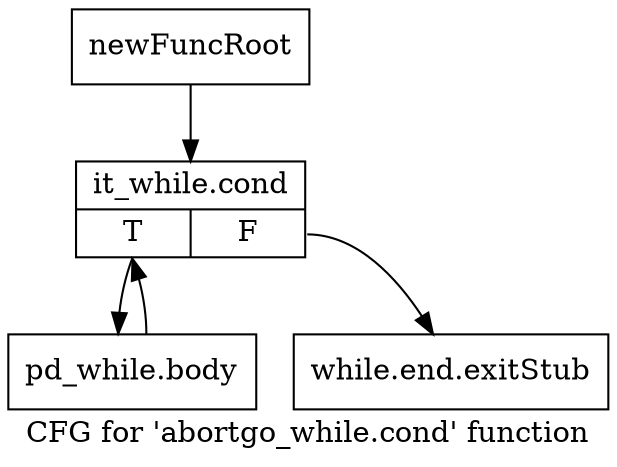 digraph "CFG for 'abortgo_while.cond' function" {
	label="CFG for 'abortgo_while.cond' function";

	Node0x42398f0 [shape=record,label="{newFuncRoot}"];
	Node0x42398f0 -> Node0x4239df0;
	Node0x4239da0 [shape=record,label="{while.end.exitStub}"];
	Node0x4239df0 [shape=record,label="{it_while.cond|{<s0>T|<s1>F}}"];
	Node0x4239df0:s0 -> Node0x4239e40;
	Node0x4239df0:s1 -> Node0x4239da0;
	Node0x4239e40 [shape=record,label="{pd_while.body}"];
	Node0x4239e40 -> Node0x4239df0;
}
